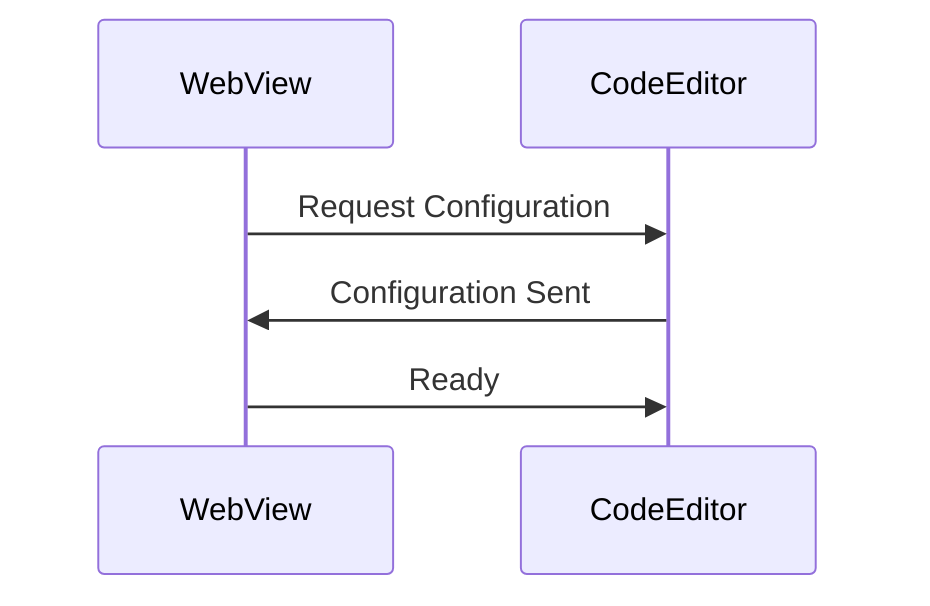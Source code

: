 sequenceDiagram
    WebView->>CodeEditor: Request Configuration
    CodeEditor->>WebView: Configuration Sent
    WebView->>CodeEditor: Ready